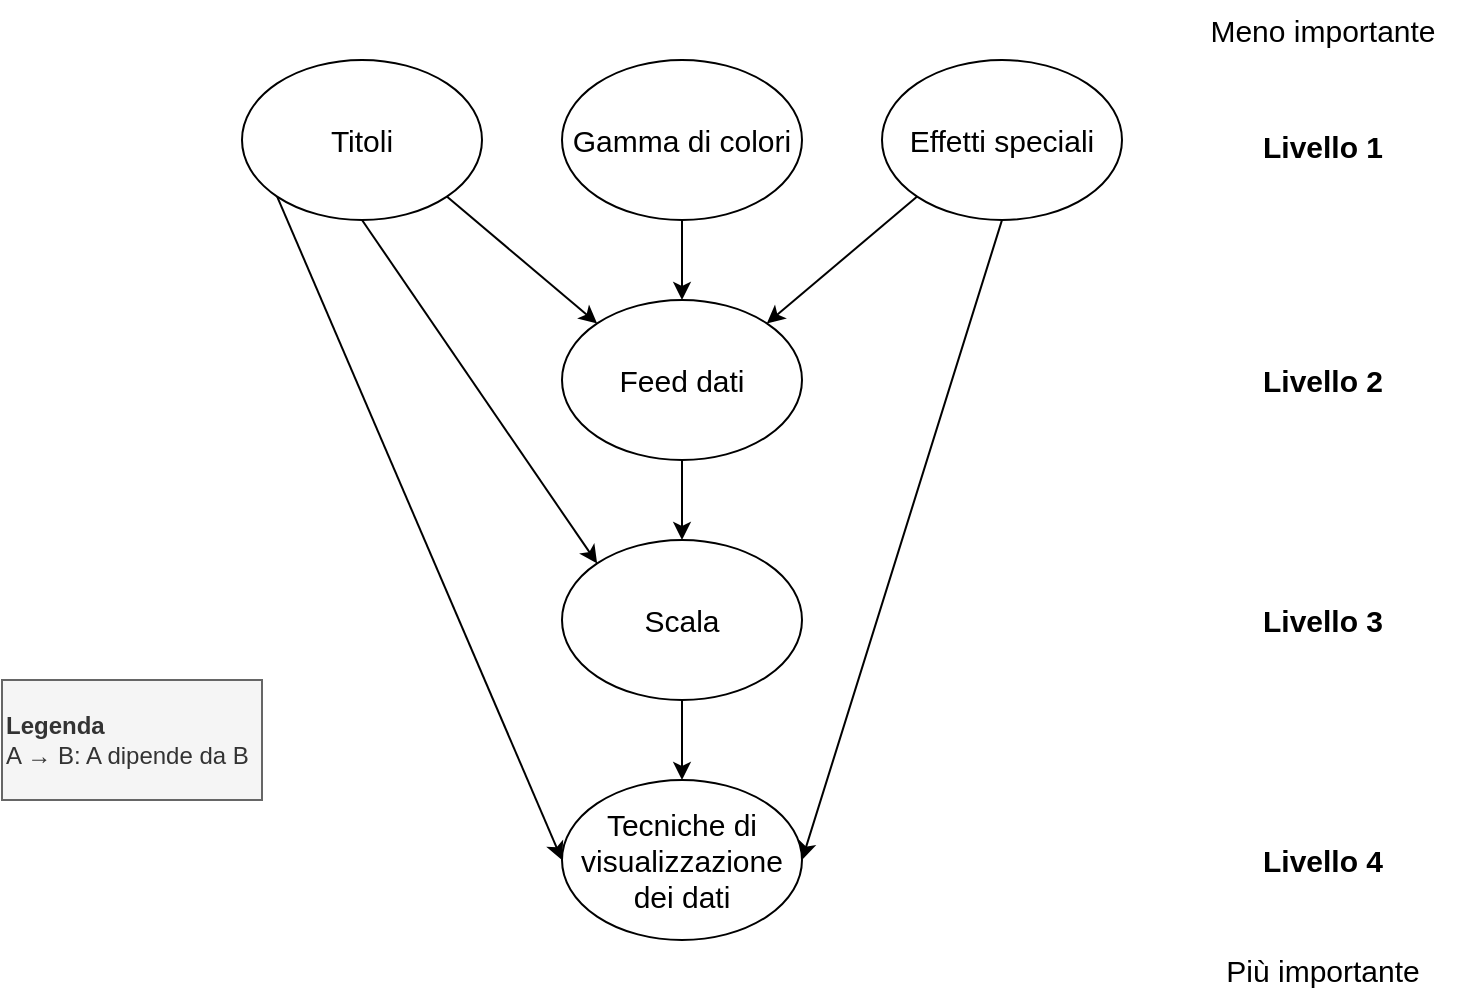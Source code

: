 <mxfile version="24.7.6">
  <diagram name="Page-1" id="NWfVcEyX7WPIl7G1nO2M">
    <mxGraphModel dx="1050" dy="530" grid="1" gridSize="10" guides="1" tooltips="1" connect="1" arrows="1" fold="1" page="1" pageScale="1" pageWidth="827" pageHeight="1169" math="0" shadow="0">
      <root>
        <mxCell id="0" />
        <mxCell id="1" parent="0" />
        <mxCell id="8taAzl_GxbEp-pjDoAud-7" style="rounded=0;orthogonalLoop=1;jettySize=auto;html=1;exitX=1;exitY=1;exitDx=0;exitDy=0;entryX=0;entryY=0;entryDx=0;entryDy=0;" parent="1" source="8taAzl_GxbEp-pjDoAud-1" target="8taAzl_GxbEp-pjDoAud-4" edge="1">
          <mxGeometry relative="1" as="geometry" />
        </mxCell>
        <mxCell id="8taAzl_GxbEp-pjDoAud-12" style="rounded=0;orthogonalLoop=1;jettySize=auto;html=1;exitX=0.5;exitY=1;exitDx=0;exitDy=0;entryX=0;entryY=0;entryDx=0;entryDy=0;" parent="1" source="8taAzl_GxbEp-pjDoAud-1" target="8taAzl_GxbEp-pjDoAud-5" edge="1">
          <mxGeometry relative="1" as="geometry" />
        </mxCell>
        <mxCell id="8taAzl_GxbEp-pjDoAud-13" style="rounded=0;orthogonalLoop=1;jettySize=auto;html=1;exitX=0;exitY=1;exitDx=0;exitDy=0;entryX=0;entryY=0.5;entryDx=0;entryDy=0;" parent="1" source="8taAzl_GxbEp-pjDoAud-1" target="8taAzl_GxbEp-pjDoAud-6" edge="1">
          <mxGeometry relative="1" as="geometry" />
        </mxCell>
        <mxCell id="8taAzl_GxbEp-pjDoAud-1" value="&lt;font style=&quot;font-size: 15px;&quot;&gt;Titoli&lt;/font&gt;" style="ellipse;whiteSpace=wrap;html=1;" parent="1" vertex="1">
          <mxGeometry x="160" y="160" width="120" height="80" as="geometry" />
        </mxCell>
        <mxCell id="8taAzl_GxbEp-pjDoAud-9" style="edgeStyle=orthogonalEdgeStyle;rounded=0;orthogonalLoop=1;jettySize=auto;html=1;exitX=0.5;exitY=1;exitDx=0;exitDy=0;entryX=0.5;entryY=0;entryDx=0;entryDy=0;" parent="1" source="8taAzl_GxbEp-pjDoAud-2" target="8taAzl_GxbEp-pjDoAud-4" edge="1">
          <mxGeometry relative="1" as="geometry" />
        </mxCell>
        <mxCell id="8taAzl_GxbEp-pjDoAud-2" value="&lt;font style=&quot;font-size: 15px;&quot;&gt;Gamma di colori&lt;/font&gt;" style="ellipse;whiteSpace=wrap;html=1;" parent="1" vertex="1">
          <mxGeometry x="320" y="160" width="120" height="80" as="geometry" />
        </mxCell>
        <mxCell id="8taAzl_GxbEp-pjDoAud-8" style="rounded=0;orthogonalLoop=1;jettySize=auto;html=1;exitX=0;exitY=1;exitDx=0;exitDy=0;entryX=1;entryY=0;entryDx=0;entryDy=0;" parent="1" source="8taAzl_GxbEp-pjDoAud-3" target="8taAzl_GxbEp-pjDoAud-4" edge="1">
          <mxGeometry relative="1" as="geometry" />
        </mxCell>
        <mxCell id="8taAzl_GxbEp-pjDoAud-14" style="rounded=0;orthogonalLoop=1;jettySize=auto;html=1;exitX=0.5;exitY=1;exitDx=0;exitDy=0;entryX=1;entryY=0.5;entryDx=0;entryDy=0;" parent="1" source="8taAzl_GxbEp-pjDoAud-3" target="8taAzl_GxbEp-pjDoAud-6" edge="1">
          <mxGeometry relative="1" as="geometry" />
        </mxCell>
        <mxCell id="8taAzl_GxbEp-pjDoAud-3" value="&lt;font style=&quot;font-size: 15px;&quot;&gt;Effetti speciali&lt;/font&gt;" style="ellipse;whiteSpace=wrap;html=1;" parent="1" vertex="1">
          <mxGeometry x="480" y="160" width="120" height="80" as="geometry" />
        </mxCell>
        <mxCell id="8taAzl_GxbEp-pjDoAud-10" style="edgeStyle=orthogonalEdgeStyle;rounded=0;orthogonalLoop=1;jettySize=auto;html=1;exitX=0.5;exitY=1;exitDx=0;exitDy=0;entryX=0.5;entryY=0;entryDx=0;entryDy=0;" parent="1" source="8taAzl_GxbEp-pjDoAud-4" target="8taAzl_GxbEp-pjDoAud-5" edge="1">
          <mxGeometry relative="1" as="geometry" />
        </mxCell>
        <mxCell id="8taAzl_GxbEp-pjDoAud-4" value="&lt;font style=&quot;font-size: 15px;&quot;&gt;Feed dati&lt;/font&gt;" style="ellipse;whiteSpace=wrap;html=1;" parent="1" vertex="1">
          <mxGeometry x="320" y="280" width="120" height="80" as="geometry" />
        </mxCell>
        <mxCell id="8taAzl_GxbEp-pjDoAud-11" style="edgeStyle=orthogonalEdgeStyle;rounded=0;orthogonalLoop=1;jettySize=auto;html=1;exitX=0.5;exitY=1;exitDx=0;exitDy=0;entryX=0.5;entryY=0;entryDx=0;entryDy=0;" parent="1" source="8taAzl_GxbEp-pjDoAud-5" target="8taAzl_GxbEp-pjDoAud-6" edge="1">
          <mxGeometry relative="1" as="geometry" />
        </mxCell>
        <mxCell id="8taAzl_GxbEp-pjDoAud-5" value="&lt;font style=&quot;font-size: 15px;&quot;&gt;Scala&lt;/font&gt;" style="ellipse;whiteSpace=wrap;html=1;" parent="1" vertex="1">
          <mxGeometry x="320" y="400" width="120" height="80" as="geometry" />
        </mxCell>
        <mxCell id="8taAzl_GxbEp-pjDoAud-6" value="&lt;div style=&quot;font-size: 13px;&quot;&gt;&lt;font style=&quot;font-size: 15px;&quot;&gt;Tecniche di visualizzazione dei dati&lt;/font&gt;&lt;/div&gt;" style="ellipse;whiteSpace=wrap;html=1;" parent="1" vertex="1">
          <mxGeometry x="320" y="520" width="120" height="80" as="geometry" />
        </mxCell>
        <mxCell id="8taAzl_GxbEp-pjDoAud-15" value="Livello 1" style="text;html=1;align=center;verticalAlign=middle;resizable=0;points=[];autosize=1;strokeColor=none;fillColor=none;fontSize=15;fontStyle=1" parent="1" vertex="1">
          <mxGeometry x="660" y="188" width="80" height="30" as="geometry" />
        </mxCell>
        <mxCell id="8taAzl_GxbEp-pjDoAud-16" value="Livello 2" style="text;html=1;align=center;verticalAlign=middle;resizable=0;points=[];autosize=1;strokeColor=none;fillColor=none;fontSize=15;fontStyle=1" parent="1" vertex="1">
          <mxGeometry x="660" y="305" width="80" height="30" as="geometry" />
        </mxCell>
        <mxCell id="8taAzl_GxbEp-pjDoAud-18" value="Livello 3" style="text;html=1;align=center;verticalAlign=middle;resizable=0;points=[];autosize=1;strokeColor=none;fillColor=none;fontSize=15;fontStyle=1" parent="1" vertex="1">
          <mxGeometry x="660" y="425" width="80" height="30" as="geometry" />
        </mxCell>
        <mxCell id="8taAzl_GxbEp-pjDoAud-19" value="Livello 4" style="text;html=1;align=center;verticalAlign=middle;resizable=0;points=[];autosize=1;strokeColor=none;fillColor=none;fontSize=15;fontStyle=1" parent="1" vertex="1">
          <mxGeometry x="660" y="545" width="80" height="30" as="geometry" />
        </mxCell>
        <mxCell id="8taAzl_GxbEp-pjDoAud-20" value="Meno importante" style="text;html=1;align=center;verticalAlign=middle;resizable=0;points=[];autosize=1;strokeColor=none;fillColor=none;fontSize=15;" parent="1" vertex="1">
          <mxGeometry x="630" y="130" width="140" height="30" as="geometry" />
        </mxCell>
        <mxCell id="8taAzl_GxbEp-pjDoAud-21" value="Più importante" style="text;html=1;align=center;verticalAlign=middle;resizable=0;points=[];autosize=1;strokeColor=none;fillColor=none;fontSize=15;" parent="1" vertex="1">
          <mxGeometry x="640" y="600" width="120" height="30" as="geometry" />
        </mxCell>
        <mxCell id="8taAzl_GxbEp-pjDoAud-22" value="&lt;div&gt;&lt;b&gt;Legenda&lt;/b&gt;&lt;/div&gt;&lt;div&gt;A → B: A dipende da B&lt;br&gt;&lt;/div&gt;" style="text;html=1;align=left;verticalAlign=middle;whiteSpace=wrap;rounded=0;fillColor=#f5f5f5;fontColor=#333333;strokeColor=#666666;" parent="1" vertex="1">
          <mxGeometry x="40" y="470" width="130" height="60" as="geometry" />
        </mxCell>
      </root>
    </mxGraphModel>
  </diagram>
</mxfile>
